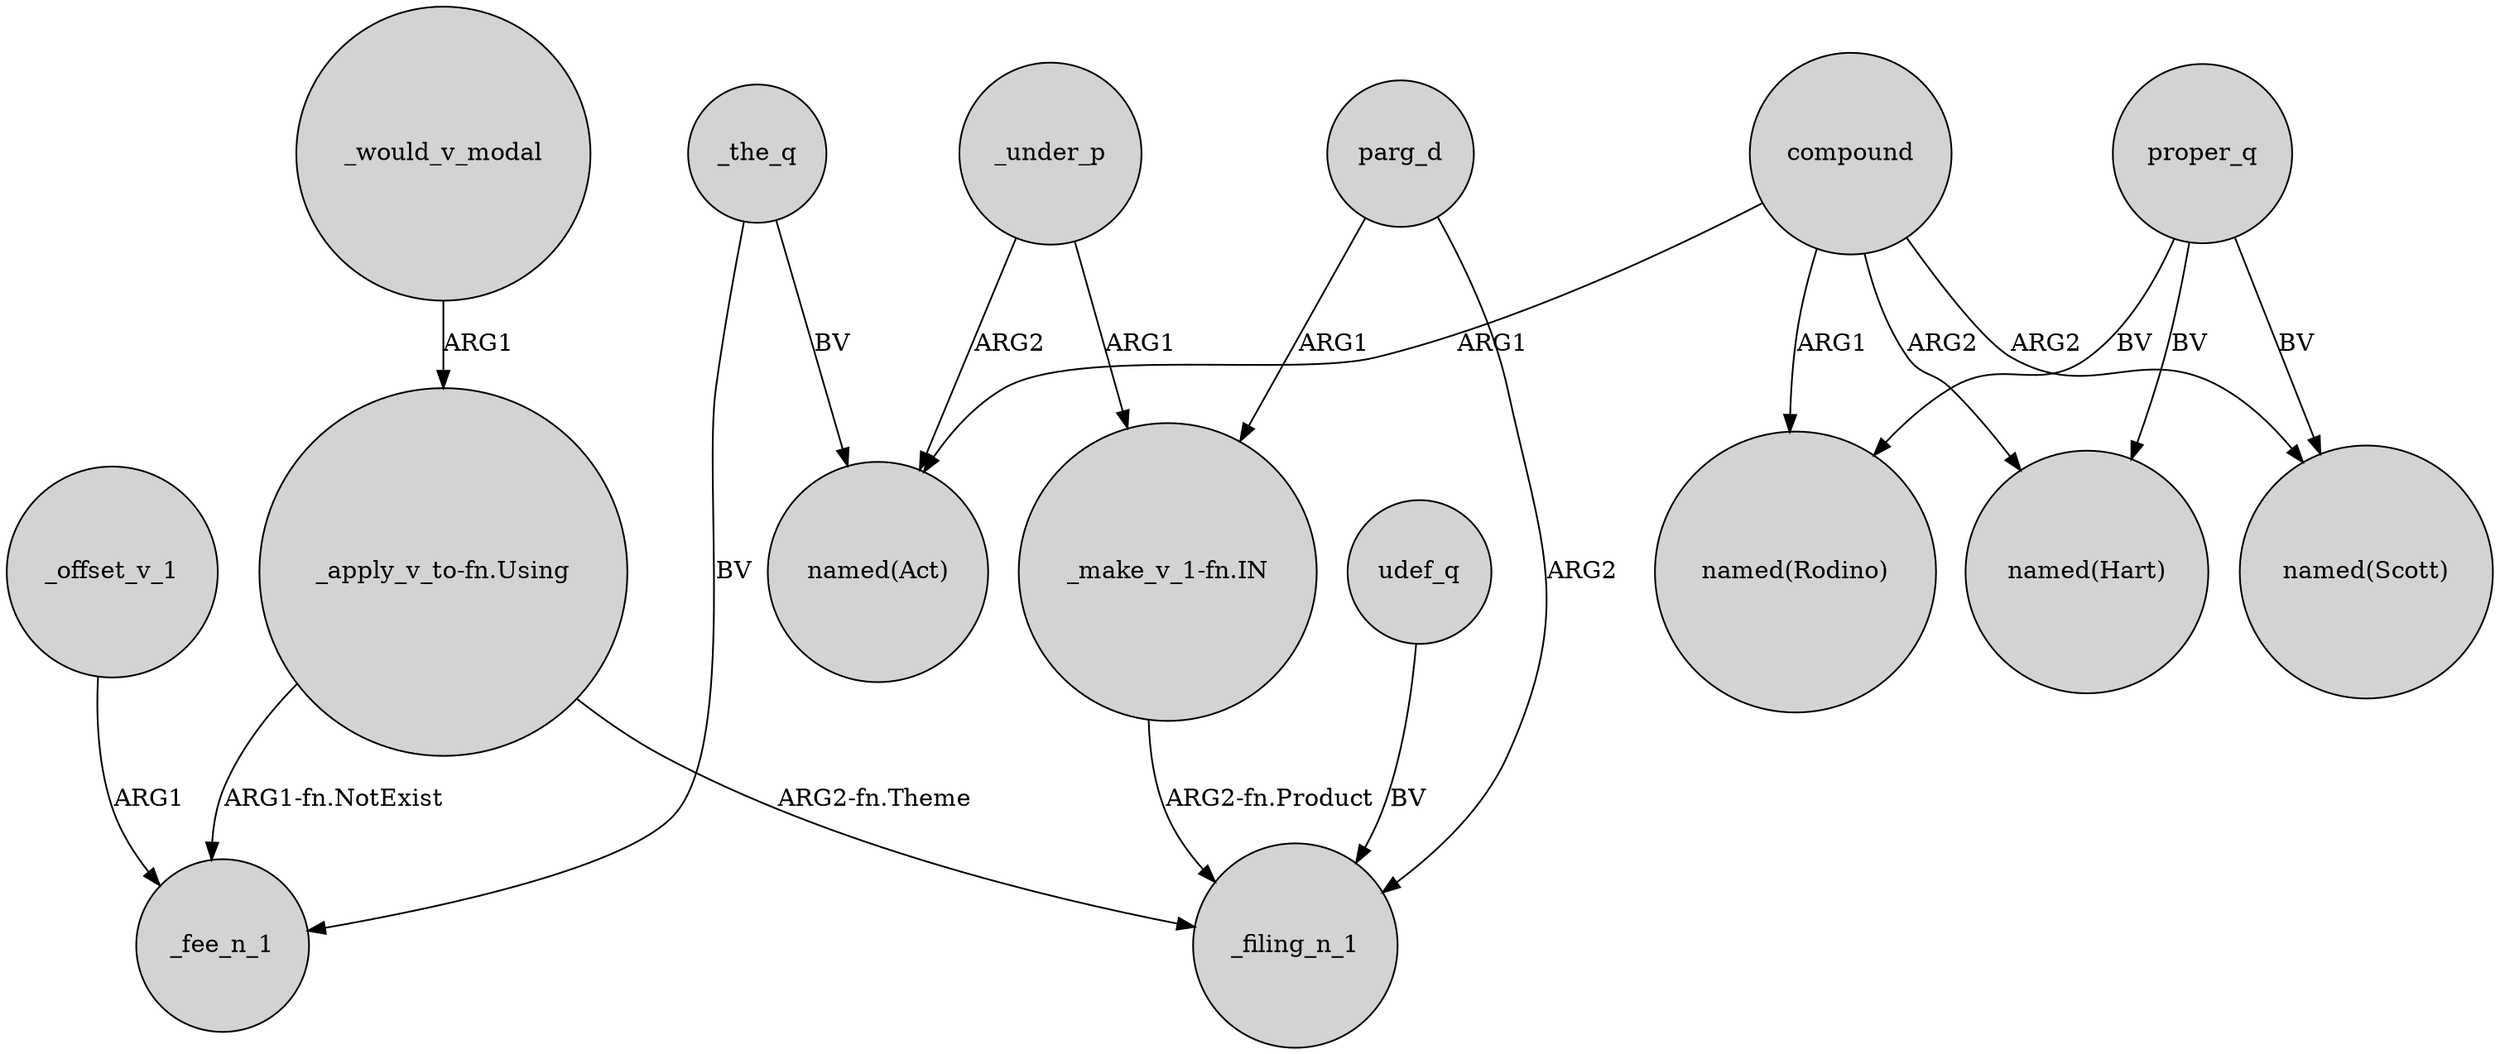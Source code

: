 digraph {
	node [shape=circle style=filled]
	_under_p -> "named(Act)" [label=ARG2]
	udef_q -> _filing_n_1 [label=BV]
	_the_q -> "named(Act)" [label=BV]
	_offset_v_1 -> _fee_n_1 [label=ARG1]
	"_apply_v_to-fn.Using" -> _filing_n_1 [label="ARG2-fn.Theme"]
	_the_q -> _fee_n_1 [label=BV]
	_under_p -> "_make_v_1-fn.IN" [label=ARG1]
	"_apply_v_to-fn.Using" -> _fee_n_1 [label="ARG1-fn.NotExist"]
	compound -> "named(Rodino)" [label=ARG1]
	compound -> "named(Hart)" [label=ARG2]
	_would_v_modal -> "_apply_v_to-fn.Using" [label=ARG1]
	proper_q -> "named(Hart)" [label=BV]
	proper_q -> "named(Scott)" [label=BV]
	"_make_v_1-fn.IN" -> _filing_n_1 [label="ARG2-fn.Product"]
	parg_d -> "_make_v_1-fn.IN" [label=ARG1]
	compound -> "named(Act)" [label=ARG1]
	proper_q -> "named(Rodino)" [label=BV]
	parg_d -> _filing_n_1 [label=ARG2]
	compound -> "named(Scott)" [label=ARG2]
}
